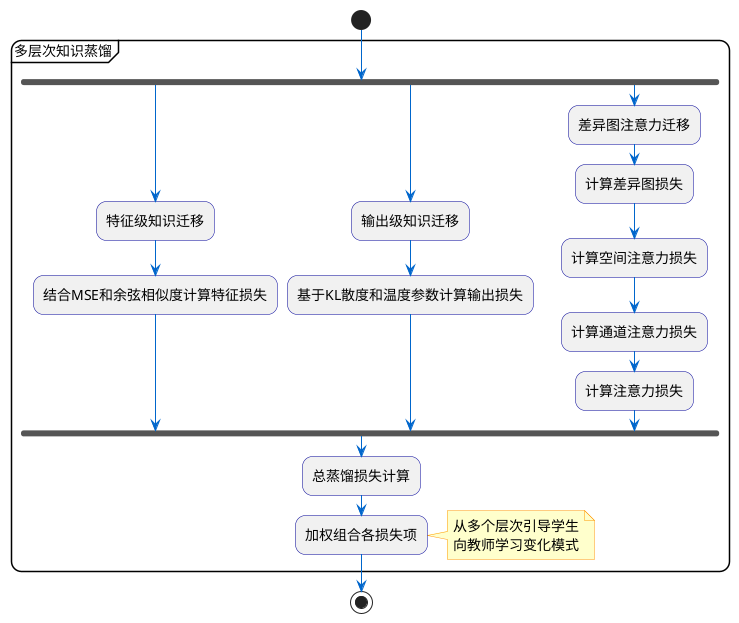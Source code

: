 @startuml 在线蒸馏-多层次知识蒸馏
skinparam backgroundColor white
skinparam roundcorner 20
skinparam ArrowColor #0066CC
skinparam ActivityBorderColor #000099
skinparam ActivityFontSize 14
skinparam noteBorderColor #FF9900
skinparam noteFontSize 14
skinparam noteBackgroundColor #FFFFCC

start

partition "多层次知识蒸馏" {
  fork
    :特征级知识迁移;
    :结合MSE和余弦相似度计算特征损失;
  fork again
    :输出级知识迁移;
    :基于KL散度和温度参数计算输出损失;
  fork again
    :差异图注意力迁移;
    :计算差异图损失;
    :计算空间注意力损失;
    :计算通道注意力损失;
    :计算注意力损失;
  end fork
  
  :总蒸馏损失计算;
  :加权组合各损失项;
}
note right: 从多个层次引导学生\n向教师学习变化模式

stop
@enduml 